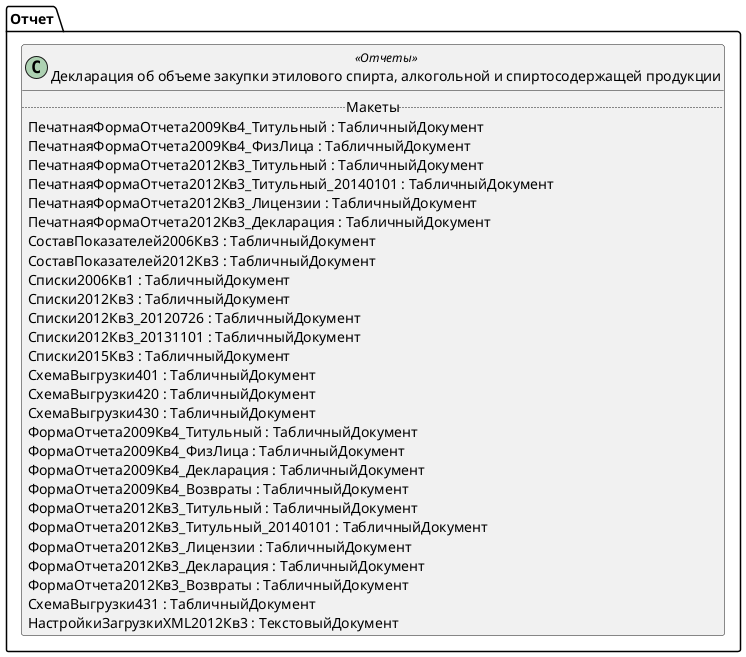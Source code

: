 ﻿@startuml РегламентированныйОтчетАлкоПриложение7
'!include templates.wsd
'..\include templates.wsd
class Отчет.РегламентированныйОтчетАлкоПриложение7 as "Декларация об объеме закупки этилового спирта, алкогольной и спиртосодержащей продукции" <<Отчеты>>
{
..Макеты..
ПечатнаяФормаОтчета2009Кв4_Титульный : ТабличныйДокумент
ПечатнаяФормаОтчета2009Кв4_ФизЛица : ТабличныйДокумент
ПечатнаяФормаОтчета2012Кв3_Титульный : ТабличныйДокумент
ПечатнаяФормаОтчета2012Кв3_Титульный_20140101 : ТабличныйДокумент
ПечатнаяФормаОтчета2012Кв3_Лицензии : ТабличныйДокумент
ПечатнаяФормаОтчета2012Кв3_Декларация : ТабличныйДокумент
СоставПоказателей2006Кв3 : ТабличныйДокумент
СоставПоказателей2012Кв3 : ТабличныйДокумент
Списки2006Кв1 : ТабличныйДокумент
Списки2012Кв3 : ТабличныйДокумент
Списки2012Кв3_20120726 : ТабличныйДокумент
Списки2012Кв3_20131101 : ТабличныйДокумент
Списки2015Кв3 : ТабличныйДокумент
СхемаВыгрузки401 : ТабличныйДокумент
СхемаВыгрузки420 : ТабличныйДокумент
СхемаВыгрузки430 : ТабличныйДокумент
ФормаОтчета2009Кв4_Титульный : ТабличныйДокумент
ФормаОтчета2009Кв4_ФизЛица : ТабличныйДокумент
ФормаОтчета2009Кв4_Декларация : ТабличныйДокумент
ФормаОтчета2009Кв4_Возвраты : ТабличныйДокумент
ФормаОтчета2012Кв3_Титульный : ТабличныйДокумент
ФормаОтчета2012Кв3_Титульный_20140101 : ТабличныйДокумент
ФормаОтчета2012Кв3_Лицензии : ТабличныйДокумент
ФормаОтчета2012Кв3_Декларация : ТабличныйДокумент
ФормаОтчета2012Кв3_Возвраты : ТабличныйДокумент
СхемаВыгрузки431 : ТабличныйДокумент
НастройкиЗагрузкиXML2012Кв3 : ТекстовыйДокумент
}
@enduml
